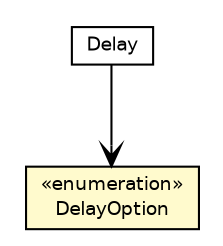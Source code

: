 #!/usr/local/bin/dot
#
# Class diagram 
# Generated by UMLGraph version 5.4 (http://www.umlgraph.org/)
#

digraph G {
	edge [fontname="Helvetica",fontsize=10,labelfontname="Helvetica",labelfontsize=10];
	node [fontname="Helvetica",fontsize=10,shape=plaintext];
	nodesep=0.25;
	ranksep=0.5;
	// jsl.modeling.elements.resource.Delay
	c67709 [label=<<table title="jsl.modeling.elements.resource.Delay" border="0" cellborder="1" cellspacing="0" cellpadding="2" port="p" href="./Delay.html">
		<tr><td><table border="0" cellspacing="0" cellpadding="1">
<tr><td align="center" balign="center"> Delay </td></tr>
		</table></td></tr>
		</table>>, URL="./Delay.html", fontname="Helvetica", fontcolor="black", fontsize=9.0];
	// jsl.modeling.elements.resource.Delay.DelayOption
	c67710 [label=<<table title="jsl.modeling.elements.resource.Delay.DelayOption" border="0" cellborder="1" cellspacing="0" cellpadding="2" port="p" bgcolor="lemonChiffon" href="./Delay.DelayOption.html">
		<tr><td><table border="0" cellspacing="0" cellpadding="1">
<tr><td align="center" balign="center"> &#171;enumeration&#187; </td></tr>
<tr><td align="center" balign="center"> DelayOption </td></tr>
		</table></td></tr>
		</table>>, URL="./Delay.DelayOption.html", fontname="Helvetica", fontcolor="black", fontsize=9.0];
	// jsl.modeling.elements.resource.Delay NAVASSOC jsl.modeling.elements.resource.Delay.DelayOption
	c67709:p -> c67710:p [taillabel="", label="", headlabel="", fontname="Helvetica", fontcolor="black", fontsize=10.0, color="black", arrowhead=open];
}

